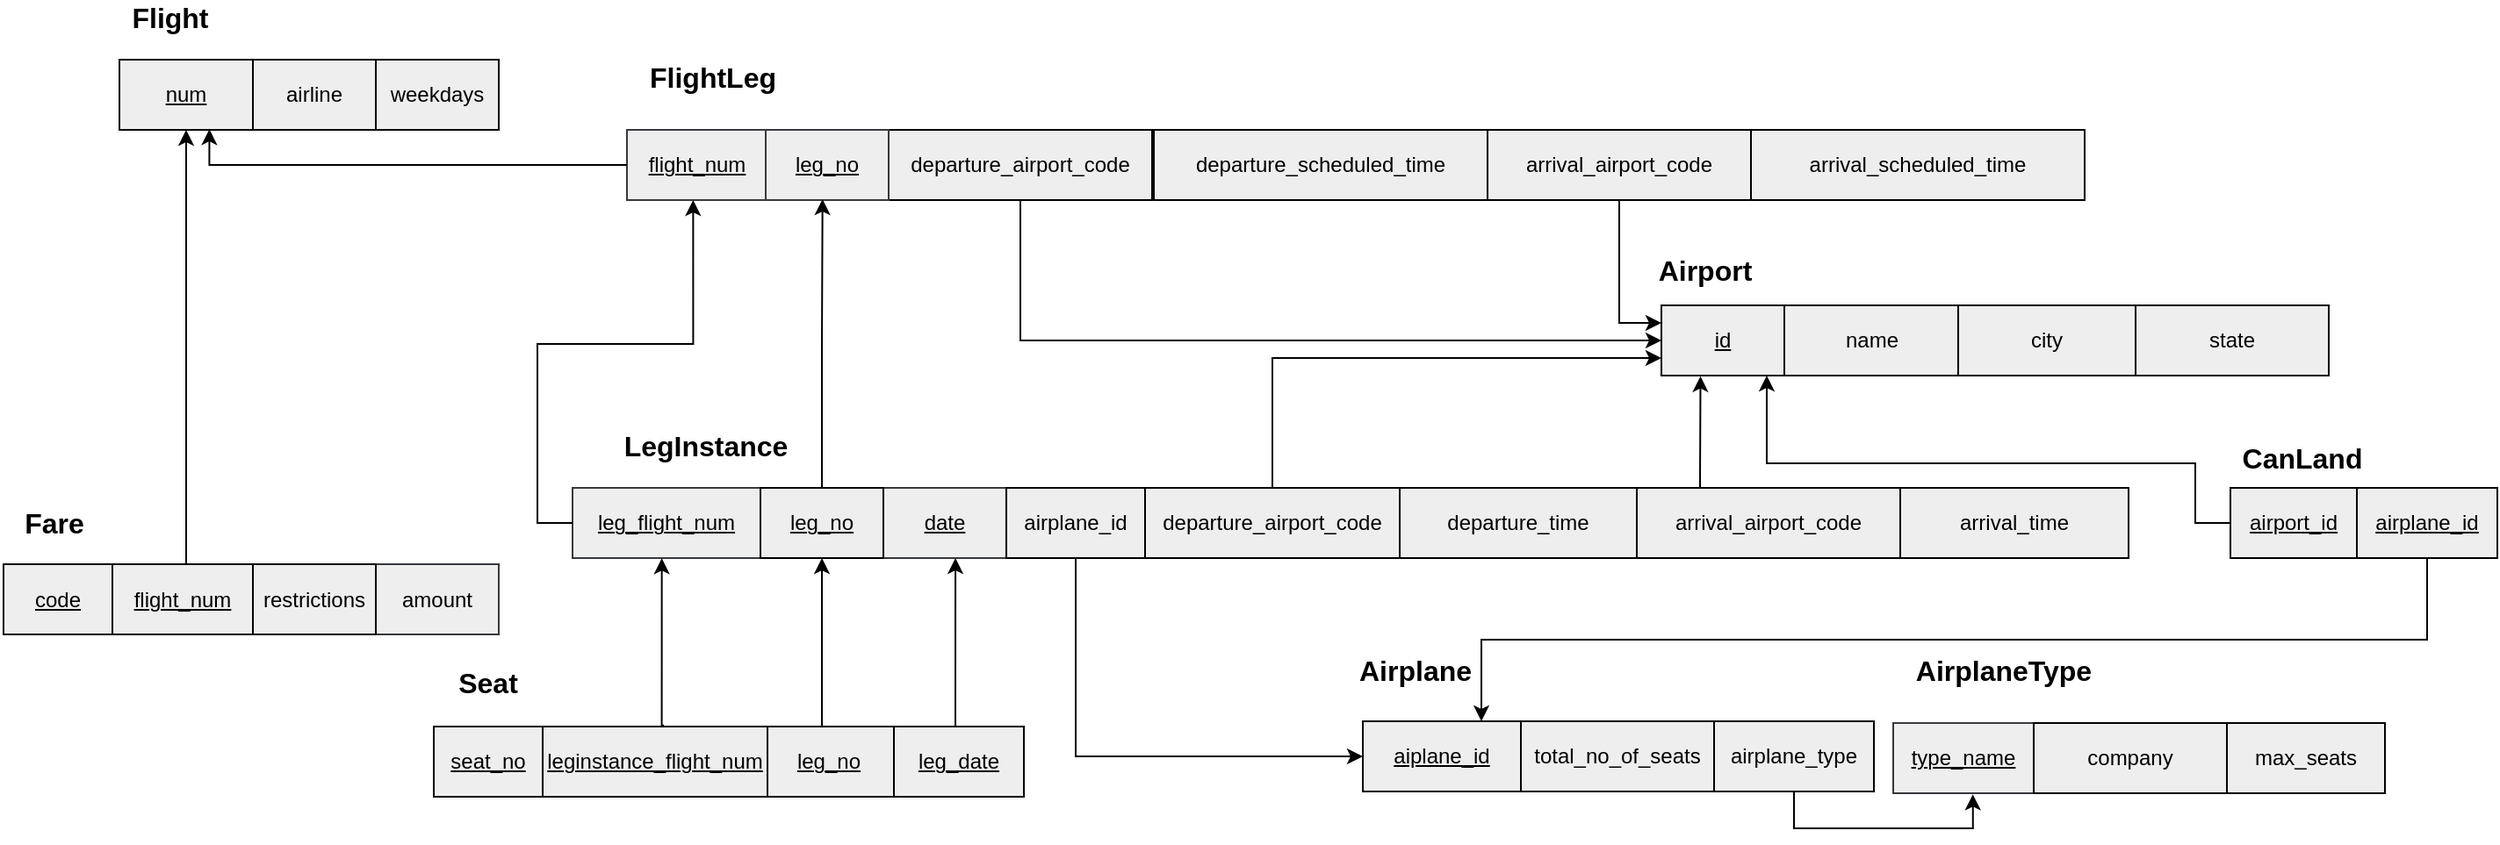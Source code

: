 <mxfile version="14.5.1" type="device"><diagram id="4zhIVTZfI1xXDuRxT4xL" name="Page-1"><mxGraphModel dx="1086" dy="806" grid="1" gridSize="10" guides="1" tooltips="1" connect="1" arrows="1" fold="1" page="1" pageScale="1" pageWidth="1500" pageHeight="600" math="0" shadow="0"><root><mxCell id="0"/><mxCell id="1" parent="0"/><mxCell id="huirFuxIQTQdP_Cwgz9y-1" value="" style="shape=table;html=1;whiteSpace=wrap;startSize=0;container=1;collapsible=0;childLayout=tableLayout;fillColor=#eeeeee;strokeColor=#36393d;" parent="1" vertex="1"><mxGeometry x="1118" y="452" width="80" height="40" as="geometry"/></mxCell><mxCell id="huirFuxIQTQdP_Cwgz9y-2" value="" style="shape=partialRectangle;html=1;whiteSpace=wrap;collapsible=0;dropTarget=0;pointerEvents=0;fillColor=none;top=0;left=0;bottom=0;right=0;points=[[0,0.5],[1,0.5]];portConstraint=eastwest;" parent="huirFuxIQTQdP_Cwgz9y-1" vertex="1"><mxGeometry width="80" height="40" as="geometry"/></mxCell><mxCell id="huirFuxIQTQdP_Cwgz9y-3" value="&lt;u&gt;type_name&lt;/u&gt;" style="shape=partialRectangle;html=1;whiteSpace=wrap;connectable=0;fillColor=none;top=0;left=0;bottom=0;right=0;overflow=hidden;" parent="huirFuxIQTQdP_Cwgz9y-2" vertex="1"><mxGeometry width="80" height="40" as="geometry"/></mxCell><mxCell id="huirFuxIQTQdP_Cwgz9y-4" value="&lt;span style=&quot;font-size: 16px&quot;&gt;&lt;b&gt;AirplaneType&lt;/b&gt;&lt;/span&gt;" style="text;html=1;strokeColor=none;fillColor=none;align=center;verticalAlign=middle;whiteSpace=wrap;rounded=0;" parent="1" vertex="1"><mxGeometry x="1116" y="412" width="130" height="20" as="geometry"/></mxCell><mxCell id="huirFuxIQTQdP_Cwgz9y-5" value="&lt;span style=&quot;font-size: 16px&quot;&gt;&lt;b&gt;Airport&lt;/b&gt;&lt;/span&gt;" style="text;html=1;strokeColor=none;fillColor=none;align=center;verticalAlign=middle;whiteSpace=wrap;rounded=0;" parent="1" vertex="1"><mxGeometry x="936" y="184" width="150" height="20" as="geometry"/></mxCell><mxCell id="huirFuxIQTQdP_Cwgz9y-6" value="name" style="rounded=0;whiteSpace=wrap;html=1;strokeColor=#000000;fillColor=#EEEEEE;" parent="1" vertex="1"><mxGeometry x="1056" y="214" width="100" height="40" as="geometry"/></mxCell><mxCell id="huirFuxIQTQdP_Cwgz9y-7" value="&lt;u&gt;id&lt;/u&gt;" style="rounded=0;whiteSpace=wrap;html=1;strokeColor=#000000;fillColor=#EEEEEE;" parent="1" vertex="1"><mxGeometry x="986" y="214" width="70" height="40" as="geometry"/></mxCell><mxCell id="huirFuxIQTQdP_Cwgz9y-8" value="city" style="rounded=0;whiteSpace=wrap;html=1;strokeColor=#000000;fillColor=#EEEEEE;" parent="1" vertex="1"><mxGeometry x="1155" y="214" width="101" height="40" as="geometry"/></mxCell><mxCell id="huirFuxIQTQdP_Cwgz9y-9" value="state" style="rounded=0;whiteSpace=wrap;html=1;strokeColor=#000000;fillColor=#EEEEEE;" parent="1" vertex="1"><mxGeometry x="1256" y="214" width="110" height="40" as="geometry"/></mxCell><mxCell id="huirFuxIQTQdP_Cwgz9y-10" value="company" style="rounded=0;whiteSpace=wrap;html=1;strokeColor=#000000;fillColor=#EEEEEE;" parent="1" vertex="1"><mxGeometry x="1198" y="452" width="110" height="40" as="geometry"/></mxCell><mxCell id="huirFuxIQTQdP_Cwgz9y-11" value="max_seats" style="rounded=0;whiteSpace=wrap;html=1;strokeColor=#000000;fillColor=#EEEEEE;" parent="1" vertex="1"><mxGeometry x="1308" y="452" width="90" height="40" as="geometry"/></mxCell><mxCell id="huirFuxIQTQdP_Cwgz9y-18" value="&lt;span style=&quot;font-size: 16px&quot;&gt;&lt;b&gt;LegInstance&lt;/b&gt;&lt;/span&gt;" style="text;html=1;strokeColor=none;fillColor=none;align=center;verticalAlign=middle;whiteSpace=wrap;rounded=0;" parent="1" vertex="1"><mxGeometry x="392" y="284" width="100" height="20" as="geometry"/></mxCell><mxCell id="huirFuxIQTQdP_Cwgz9y-22" value="" style="shape=table;html=1;whiteSpace=wrap;startSize=0;container=1;collapsible=0;childLayout=tableLayout;fillColor=#eeeeee;strokeColor=#36393d;" parent="1" vertex="1"><mxGeometry x="543" y="318" width="70" height="40" as="geometry"/></mxCell><mxCell id="huirFuxIQTQdP_Cwgz9y-23" value="" style="shape=partialRectangle;html=1;whiteSpace=wrap;collapsible=0;dropTarget=0;pointerEvents=0;fillColor=none;top=0;left=0;bottom=0;right=0;points=[[0,0.5],[1,0.5]];portConstraint=eastwest;" parent="huirFuxIQTQdP_Cwgz9y-22" vertex="1"><mxGeometry width="70" height="40" as="geometry"/></mxCell><mxCell id="huirFuxIQTQdP_Cwgz9y-24" value="&lt;u&gt;date&lt;/u&gt;" style="shape=partialRectangle;html=1;whiteSpace=wrap;connectable=0;fillColor=none;top=0;left=0;bottom=0;right=0;overflow=hidden;" parent="huirFuxIQTQdP_Cwgz9y-23" vertex="1"><mxGeometry width="70" height="40" as="geometry"/></mxCell><mxCell id="huirFuxIQTQdP_Cwgz9y-25" value="&lt;span style=&quot;font-size: 16px&quot;&gt;&lt;b&gt;FlightLeg&lt;/b&gt;&lt;/span&gt;" style="text;html=1;strokeColor=none;fillColor=none;align=center;verticalAlign=middle;whiteSpace=wrap;rounded=0;" parent="1" vertex="1"><mxGeometry x="356" y="74" width="180" height="20" as="geometry"/></mxCell><mxCell id="huirFuxIQTQdP_Cwgz9y-123" style="edgeStyle=orthogonalEdgeStyle;rounded=0;orthogonalLoop=1;jettySize=auto;html=1;exitX=0.5;exitY=1;exitDx=0;exitDy=0;entryX=0;entryY=0.5;entryDx=0;entryDy=0;" parent="1" source="huirFuxIQTQdP_Cwgz9y-26" target="huirFuxIQTQdP_Cwgz9y-7" edge="1"><mxGeometry relative="1" as="geometry"/></mxCell><mxCell id="huirFuxIQTQdP_Cwgz9y-26" value="departure_airport_code" style="rounded=0;whiteSpace=wrap;html=1;strokeColor=#000000;fillColor=#EEEEEE;" parent="1" vertex="1"><mxGeometry x="546" y="114" width="150" height="40" as="geometry"/></mxCell><mxCell id="huirFuxIQTQdP_Cwgz9y-29" value="total_no_of_seats" style="rounded=0;whiteSpace=wrap;html=1;strokeColor=#000000;fillColor=#EEEEEE;" parent="1" vertex="1"><mxGeometry x="906" y="451" width="110" height="40" as="geometry"/></mxCell><mxCell id="huirFuxIQTQdP_Cwgz9y-30" value="&lt;u&gt;aiplane_id&lt;/u&gt;" style="rounded=0;whiteSpace=wrap;html=1;strokeColor=#000000;fillColor=#EEEEEE;" parent="1" vertex="1"><mxGeometry x="816" y="451" width="90" height="40" as="geometry"/></mxCell><mxCell id="huirFuxIQTQdP_Cwgz9y-114" style="edgeStyle=orthogonalEdgeStyle;rounded=0;orthogonalLoop=1;jettySize=auto;html=1;exitX=0.5;exitY=1;exitDx=0;exitDy=0;entryX=0.567;entryY=1.017;entryDx=0;entryDy=0;entryPerimeter=0;" parent="1" source="huirFuxIQTQdP_Cwgz9y-31" target="huirFuxIQTQdP_Cwgz9y-2" edge="1"><mxGeometry relative="1" as="geometry"/></mxCell><mxCell id="huirFuxIQTQdP_Cwgz9y-31" value="airplane_type" style="rounded=0;whiteSpace=wrap;html=1;strokeColor=#000000;fillColor=#EEEEEE;" parent="1" vertex="1"><mxGeometry x="1016" y="451" width="91" height="40" as="geometry"/></mxCell><mxCell id="huirFuxIQTQdP_Cwgz9y-33" value="&lt;span style=&quot;font-size: 16px&quot;&gt;&lt;b&gt;Airplane&lt;/b&gt;&lt;/span&gt;" style="text;html=1;strokeColor=none;fillColor=none;align=center;verticalAlign=middle;whiteSpace=wrap;rounded=0;" parent="1" vertex="1"><mxGeometry x="816" y="412" width="60" height="20" as="geometry"/></mxCell><mxCell id="huirFuxIQTQdP_Cwgz9y-36" value="" style="shape=table;html=1;whiteSpace=wrap;startSize=0;container=1;collapsible=0;childLayout=tableLayout;fillColor=#eeeeee;strokeColor=#36393d;" parent="1" vertex="1"><mxGeometry x="397" y="114" width="80" height="40" as="geometry"/></mxCell><mxCell id="huirFuxIQTQdP_Cwgz9y-37" value="" style="shape=partialRectangle;html=1;whiteSpace=wrap;collapsible=0;dropTarget=0;pointerEvents=0;fillColor=none;top=0;left=0;bottom=0;right=0;points=[[0,0.5],[1,0.5]];portConstraint=eastwest;" parent="huirFuxIQTQdP_Cwgz9y-36" vertex="1"><mxGeometry width="80" height="40" as="geometry"/></mxCell><mxCell id="huirFuxIQTQdP_Cwgz9y-38" value="&lt;u&gt;flight_num&lt;/u&gt;" style="shape=partialRectangle;html=1;whiteSpace=wrap;connectable=0;fillColor=none;top=0;left=0;bottom=0;right=0;overflow=hidden;" parent="huirFuxIQTQdP_Cwgz9y-37" vertex="1"><mxGeometry width="80" height="40" as="geometry"/></mxCell><mxCell id="huirFuxIQTQdP_Cwgz9y-122" style="edgeStyle=orthogonalEdgeStyle;rounded=0;orthogonalLoop=1;jettySize=auto;html=1;exitX=0.5;exitY=1;exitDx=0;exitDy=0;entryX=0;entryY=0.25;entryDx=0;entryDy=0;" parent="1" source="huirFuxIQTQdP_Cwgz9y-39" target="huirFuxIQTQdP_Cwgz9y-7" edge="1"><mxGeometry relative="1" as="geometry"/></mxCell><mxCell id="huirFuxIQTQdP_Cwgz9y-39" value="arrival_airport_code" style="rounded=0;whiteSpace=wrap;html=1;strokeColor=#000000;fillColor=#EEEEEE;" parent="1" vertex="1"><mxGeometry x="887" y="114" width="150" height="40" as="geometry"/></mxCell><mxCell id="huirFuxIQTQdP_Cwgz9y-40" value="departure_scheduled_time" style="rounded=0;whiteSpace=wrap;html=1;strokeColor=#000000;fillColor=#EEEEEE;" parent="1" vertex="1"><mxGeometry x="697" y="114" width="190" height="40" as="geometry"/></mxCell><mxCell id="huirFuxIQTQdP_Cwgz9y-41" value="arrival_scheduled_time" style="rounded=0;whiteSpace=wrap;html=1;strokeColor=#000000;fillColor=#EEEEEE;" parent="1" vertex="1"><mxGeometry x="1037" y="114" width="190" height="40" as="geometry"/></mxCell><mxCell id="huirFuxIQTQdP_Cwgz9y-42" value="" style="shape=table;html=1;whiteSpace=wrap;startSize=0;container=1;collapsible=0;childLayout=tableLayout;fillColor=#eeeeee;strokeColor=#36393d;" parent="1" vertex="1"><mxGeometry x="476" y="114" width="70" height="40" as="geometry"/></mxCell><mxCell id="huirFuxIQTQdP_Cwgz9y-43" value="" style="shape=partialRectangle;html=1;whiteSpace=wrap;collapsible=0;dropTarget=0;pointerEvents=0;fillColor=none;top=0;left=0;bottom=0;right=0;points=[[0,0.5],[1,0.5]];portConstraint=eastwest;" parent="huirFuxIQTQdP_Cwgz9y-42" vertex="1"><mxGeometry width="70" height="40" as="geometry"/></mxCell><mxCell id="huirFuxIQTQdP_Cwgz9y-44" value="&lt;u&gt;leg_no&lt;/u&gt;" style="shape=partialRectangle;html=1;whiteSpace=wrap;connectable=0;fillColor=none;top=0;left=0;bottom=0;right=0;overflow=hidden;" parent="huirFuxIQTQdP_Cwgz9y-43" vertex="1"><mxGeometry width="70" height="40" as="geometry"/></mxCell><mxCell id="huirFuxIQTQdP_Cwgz9y-124" style="edgeStyle=orthogonalEdgeStyle;rounded=0;orthogonalLoop=1;jettySize=auto;html=1;exitX=0.5;exitY=0;exitDx=0;exitDy=0;entryX=0;entryY=0.75;entryDx=0;entryDy=0;" parent="1" source="huirFuxIQTQdP_Cwgz9y-45" target="huirFuxIQTQdP_Cwgz9y-7" edge="1"><mxGeometry relative="1" as="geometry"/></mxCell><mxCell id="huirFuxIQTQdP_Cwgz9y-45" value="departure_airport_code" style="rounded=0;whiteSpace=wrap;html=1;strokeColor=#000000;fillColor=#EEEEEE;" parent="1" vertex="1"><mxGeometry x="692" y="318" width="145" height="40" as="geometry"/></mxCell><mxCell id="huirFuxIQTQdP_Cwgz9y-46" value="" style="shape=table;html=1;whiteSpace=wrap;startSize=0;container=1;collapsible=0;childLayout=tableLayout;fillColor=#eeeeee;strokeColor=#36393d;" parent="1" vertex="1"><mxGeometry x="366" y="318" width="107" height="40" as="geometry"/></mxCell><mxCell id="huirFuxIQTQdP_Cwgz9y-47" value="" style="shape=partialRectangle;html=1;whiteSpace=wrap;collapsible=0;dropTarget=0;pointerEvents=0;fillColor=none;top=0;left=0;bottom=0;right=0;points=[[0,0.5],[1,0.5]];portConstraint=eastwest;" parent="huirFuxIQTQdP_Cwgz9y-46" vertex="1"><mxGeometry width="107" height="40" as="geometry"/></mxCell><mxCell id="huirFuxIQTQdP_Cwgz9y-48" value="&lt;u&gt;leg_flight_num&lt;/u&gt;" style="shape=partialRectangle;html=1;whiteSpace=wrap;connectable=0;fillColor=none;top=0;left=0;bottom=0;right=0;overflow=hidden;" parent="huirFuxIQTQdP_Cwgz9y-47" vertex="1"><mxGeometry width="107" height="40" as="geometry"/></mxCell><mxCell id="huirFuxIQTQdP_Cwgz9y-125" style="edgeStyle=orthogonalEdgeStyle;rounded=0;orthogonalLoop=1;jettySize=auto;html=1;entryX=0.318;entryY=1.009;entryDx=0;entryDy=0;exitX=0.25;exitY=0;exitDx=0;exitDy=0;entryPerimeter=0;" parent="1" target="huirFuxIQTQdP_Cwgz9y-7" edge="1" source="huirFuxIQTQdP_Cwgz9y-49"><mxGeometry relative="1" as="geometry"><mxPoint x="1021" y="315" as="sourcePoint"/><Array as="points"><mxPoint x="1008" y="318"/><mxPoint x="1008" y="315"/><mxPoint x="1008" y="315"/></Array></mxGeometry></mxCell><mxCell id="huirFuxIQTQdP_Cwgz9y-49" value="arrival_airport_code" style="rounded=0;whiteSpace=wrap;html=1;strokeColor=#000000;fillColor=#EEEEEE;" parent="1" vertex="1"><mxGeometry x="972" y="318" width="150" height="40" as="geometry"/></mxCell><mxCell id="huirFuxIQTQdP_Cwgz9y-50" value="departure_time" style="rounded=0;whiteSpace=wrap;html=1;strokeColor=#000000;fillColor=#EEEEEE;" parent="1" vertex="1"><mxGeometry x="837" y="318" width="135" height="40" as="geometry"/></mxCell><mxCell id="huirFuxIQTQdP_Cwgz9y-51" value="arrival_time" style="rounded=0;whiteSpace=wrap;html=1;strokeColor=#000000;fillColor=#EEEEEE;" parent="1" vertex="1"><mxGeometry x="1122" y="318" width="130" height="40" as="geometry"/></mxCell><mxCell id="huirFuxIQTQdP_Cwgz9y-115" style="edgeStyle=orthogonalEdgeStyle;rounded=0;orthogonalLoop=1;jettySize=auto;html=1;exitX=0.5;exitY=0;exitDx=0;exitDy=0;entryX=0.462;entryY=0.988;entryDx=0;entryDy=0;entryPerimeter=0;" parent="1" source="huirFuxIQTQdP_Cwgz9y-52" target="huirFuxIQTQdP_Cwgz9y-43" edge="1"><mxGeometry relative="1" as="geometry"/></mxCell><mxCell id="huirFuxIQTQdP_Cwgz9y-52" value="&lt;u&gt;leg_no&lt;/u&gt;" style="rounded=0;whiteSpace=wrap;html=1;strokeColor=#000000;fillColor=#EEEEEE;" parent="1" vertex="1"><mxGeometry x="473" y="318" width="70" height="40" as="geometry"/></mxCell><mxCell id="huirFuxIQTQdP_Cwgz9y-54" value="&lt;span style=&quot;font-size: 16px&quot;&gt;&lt;b&gt;Seat&lt;/b&gt;&lt;/span&gt;" style="text;html=1;strokeColor=none;fillColor=none;align=center;verticalAlign=middle;whiteSpace=wrap;rounded=0;" parent="1" vertex="1"><mxGeometry x="287" y="419" width="62" height="20" as="geometry"/></mxCell><mxCell id="huirFuxIQTQdP_Cwgz9y-58" value="&lt;u&gt;seat_no&lt;/u&gt;" style="rounded=0;whiteSpace=wrap;html=1;strokeColor=#000000;fillColor=#EEEEEE;" parent="1" vertex="1"><mxGeometry x="287" y="454" width="62" height="40" as="geometry"/></mxCell><mxCell id="huirFuxIQTQdP_Cwgz9y-128" style="edgeStyle=orthogonalEdgeStyle;rounded=0;orthogonalLoop=1;jettySize=auto;html=1;exitX=0.5;exitY=0;exitDx=0;exitDy=0;entryX=0.586;entryY=1;entryDx=0;entryDy=0;entryPerimeter=0;" parent="1" source="huirFuxIQTQdP_Cwgz9y-65" target="huirFuxIQTQdP_Cwgz9y-23" edge="1"><mxGeometry relative="1" as="geometry"><Array as="points"><mxPoint x="584" y="454"/></Array></mxGeometry></mxCell><mxCell id="huirFuxIQTQdP_Cwgz9y-65" value="&lt;u&gt;leg_date&lt;/u&gt;" style="rounded=0;whiteSpace=wrap;html=1;strokeColor=#000000;fillColor=#EEEEEE;" parent="1" vertex="1"><mxGeometry x="549" y="454" width="74" height="40" as="geometry"/></mxCell><mxCell id="huirFuxIQTQdP_Cwgz9y-66" value="&lt;span style=&quot;font-size: 16px&quot;&gt;&lt;b&gt;Fare&lt;/b&gt;&lt;/span&gt;" style="text;html=1;strokeColor=none;fillColor=none;align=center;verticalAlign=middle;whiteSpace=wrap;rounded=0;" parent="1" vertex="1"><mxGeometry x="40" y="327.5" width="62" height="20" as="geometry"/></mxCell><mxCell id="huirFuxIQTQdP_Cwgz9y-67" value="" style="shape=table;html=1;whiteSpace=wrap;startSize=0;container=1;collapsible=0;childLayout=tableLayout;fillColor=#eeeeee;strokeColor=#36393d;" parent="1" vertex="1"><mxGeometry x="254" y="361.5" width="70" height="40" as="geometry"/></mxCell><mxCell id="huirFuxIQTQdP_Cwgz9y-68" value="" style="shape=partialRectangle;html=1;whiteSpace=wrap;collapsible=0;dropTarget=0;pointerEvents=0;fillColor=none;top=0;left=0;bottom=0;right=0;points=[[0,0.5],[1,0.5]];portConstraint=eastwest;" parent="huirFuxIQTQdP_Cwgz9y-67" vertex="1"><mxGeometry width="70" height="40" as="geometry"/></mxCell><mxCell id="huirFuxIQTQdP_Cwgz9y-69" value="amount" style="shape=partialRectangle;html=1;whiteSpace=wrap;connectable=0;fillColor=none;top=0;left=0;bottom=0;right=0;overflow=hidden;" parent="huirFuxIQTQdP_Cwgz9y-68" vertex="1"><mxGeometry width="70" height="40" as="geometry"/></mxCell><mxCell id="huirFuxIQTQdP_Cwgz9y-70" value="&lt;u&gt;code&lt;/u&gt;" style="rounded=0;whiteSpace=wrap;html=1;strokeColor=#000000;fillColor=#EEEEEE;" parent="1" vertex="1"><mxGeometry x="42" y="361.5" width="62" height="40" as="geometry"/></mxCell><mxCell id="huirFuxIQTQdP_Cwgz9y-74" value="restrictions" style="rounded=0;whiteSpace=wrap;html=1;strokeColor=#000000;fillColor=#EEEEEE;" parent="1" vertex="1"><mxGeometry x="184" y="361.5" width="70" height="40" as="geometry"/></mxCell><mxCell id="huirFuxIQTQdP_Cwgz9y-75" value="&lt;span style=&quot;font-size: 16px&quot;&gt;&lt;b&gt;Flight&lt;/b&gt;&lt;/span&gt;" style="text;html=1;strokeColor=none;fillColor=none;align=center;verticalAlign=middle;whiteSpace=wrap;rounded=0;" parent="1" vertex="1"><mxGeometry x="106" y="40" width="62" height="20" as="geometry"/></mxCell><mxCell id="huirFuxIQTQdP_Cwgz9y-79" value="&lt;u&gt;num&lt;/u&gt;" style="rounded=0;whiteSpace=wrap;html=1;strokeColor=#000000;fillColor=#EEEEEE;" parent="1" vertex="1"><mxGeometry x="108" y="74" width="76" height="40" as="geometry"/></mxCell><mxCell id="huirFuxIQTQdP_Cwgz9y-99" value="airline" style="rounded=0;whiteSpace=wrap;html=1;strokeColor=#000000;fillColor=#EEEEEE;" parent="1" vertex="1"><mxGeometry x="184" y="74" width="70" height="40" as="geometry"/></mxCell><mxCell id="huirFuxIQTQdP_Cwgz9y-100" value="weekdays" style="rounded=0;whiteSpace=wrap;html=1;strokeColor=#000000;fillColor=#EEEEEE;" parent="1" vertex="1"><mxGeometry x="254" y="74" width="70" height="40" as="geometry"/></mxCell><mxCell id="huirFuxIQTQdP_Cwgz9y-112" style="edgeStyle=orthogonalEdgeStyle;rounded=0;orthogonalLoop=1;jettySize=auto;html=1;exitX=0;exitY=0.5;exitDx=0;exitDy=0;entryX=0.674;entryY=0.99;entryDx=0;entryDy=0;entryPerimeter=0;" parent="1" source="huirFuxIQTQdP_Cwgz9y-37" target="huirFuxIQTQdP_Cwgz9y-79" edge="1"><mxGeometry relative="1" as="geometry"/></mxCell><mxCell id="huirFuxIQTQdP_Cwgz9y-130" style="edgeStyle=orthogonalEdgeStyle;rounded=0;orthogonalLoop=1;jettySize=auto;html=1;exitX=0.5;exitY=0;exitDx=0;exitDy=0;entryX=0.5;entryY=1;entryDx=0;entryDy=0;" parent="1" source="huirFuxIQTQdP_Cwgz9y-129" target="huirFuxIQTQdP_Cwgz9y-52" edge="1"><mxGeometry relative="1" as="geometry"><Array as="points"><mxPoint x="508" y="454"/></Array></mxGeometry></mxCell><mxCell id="huirFuxIQTQdP_Cwgz9y-129" value="&lt;u&gt;leg_no&lt;/u&gt;" style="rounded=0;whiteSpace=wrap;html=1;strokeColor=#000000;fillColor=#EEEEEE;" parent="1" vertex="1"><mxGeometry x="475" y="454" width="74" height="40" as="geometry"/></mxCell><mxCell id="huirFuxIQTQdP_Cwgz9y-137" style="edgeStyle=orthogonalEdgeStyle;rounded=0;orthogonalLoop=1;jettySize=auto;html=1;entryX=0.475;entryY=1.004;entryDx=0;entryDy=0;entryPerimeter=0;exitX=0.539;exitY=-0.017;exitDx=0;exitDy=0;exitPerimeter=0;" parent="1" target="huirFuxIQTQdP_Cwgz9y-47" edge="1" source="huirFuxIQTQdP_Cwgz9y-131"><mxGeometry relative="1" as="geometry"><mxPoint x="417" y="444" as="sourcePoint"/><Array as="points"><mxPoint x="417" y="453"/></Array></mxGeometry></mxCell><mxCell id="huirFuxIQTQdP_Cwgz9y-131" value="&lt;u&gt;leginstance_flight_num&lt;/u&gt;" style="rounded=0;whiteSpace=wrap;html=1;strokeColor=#000000;fillColor=#EEEEEE;" parent="1" vertex="1"><mxGeometry x="349" y="454" width="128" height="40" as="geometry"/></mxCell><mxCell id="huirFuxIQTQdP_Cwgz9y-140" style="edgeStyle=orthogonalEdgeStyle;rounded=0;orthogonalLoop=1;jettySize=auto;html=1;exitX=0.5;exitY=0;exitDx=0;exitDy=0;entryX=0.5;entryY=1;entryDx=0;entryDy=0;" parent="1" source="huirFuxIQTQdP_Cwgz9y-134" target="huirFuxIQTQdP_Cwgz9y-79" edge="1"><mxGeometry relative="1" as="geometry"><Array as="points"><mxPoint x="146" y="362"/></Array></mxGeometry></mxCell><mxCell id="huirFuxIQTQdP_Cwgz9y-134" value="&lt;u&gt;flight_num&lt;/u&gt;" style="rounded=0;whiteSpace=wrap;html=1;strokeColor=#000000;fillColor=#EEEEEE;" parent="1" vertex="1"><mxGeometry x="104" y="361.5" width="80" height="40" as="geometry"/></mxCell><mxCell id="huirFuxIQTQdP_Cwgz9y-139" style="edgeStyle=orthogonalEdgeStyle;rounded=0;orthogonalLoop=1;jettySize=auto;html=1;exitX=0;exitY=0.5;exitDx=0;exitDy=0;entryX=0.471;entryY=1;entryDx=0;entryDy=0;entryPerimeter=0;" parent="1" source="huirFuxIQTQdP_Cwgz9y-47" target="huirFuxIQTQdP_Cwgz9y-37" edge="1"><mxGeometry relative="1" as="geometry"/></mxCell><mxCell id="paW47kCBAJIbTAX1ul9o-11" style="edgeStyle=orthogonalEdgeStyle;rounded=0;orthogonalLoop=1;jettySize=auto;html=1;exitX=0;exitY=0.5;exitDx=0;exitDy=0;" parent="1" source="paW47kCBAJIbTAX1ul9o-8" edge="1"><mxGeometry relative="1" as="geometry"><mxPoint x="1046" y="254" as="targetPoint"/><Array as="points"><mxPoint x="1290" y="338"/><mxPoint x="1290" y="304"/><mxPoint x="1046" y="304"/></Array></mxGeometry></mxCell><mxCell id="paW47kCBAJIbTAX1ul9o-8" value="&lt;u&gt;airport_id&lt;/u&gt;" style="rounded=0;whiteSpace=wrap;html=1;strokeColor=#000000;fillColor=#EEEEEE;" parent="1" vertex="1"><mxGeometry x="1310" y="318" width="72" height="40" as="geometry"/></mxCell><mxCell id="paW47kCBAJIbTAX1ul9o-12" style="edgeStyle=orthogonalEdgeStyle;rounded=0;orthogonalLoop=1;jettySize=auto;html=1;exitX=0.5;exitY=1;exitDx=0;exitDy=0;entryX=0.75;entryY=0;entryDx=0;entryDy=0;" parent="1" source="paW47kCBAJIbTAX1ul9o-9" target="huirFuxIQTQdP_Cwgz9y-30" edge="1"><mxGeometry relative="1" as="geometry"><mxPoint x="886" y="444" as="targetPoint"/></mxGeometry></mxCell><mxCell id="paW47kCBAJIbTAX1ul9o-9" value="&lt;u&gt;airplane_id&lt;/u&gt;" style="rounded=0;whiteSpace=wrap;html=1;strokeColor=#000000;fillColor=#EEEEEE;" parent="1" vertex="1"><mxGeometry x="1382" y="318" width="80" height="40" as="geometry"/></mxCell><mxCell id="paW47kCBAJIbTAX1ul9o-10" value="&lt;span style=&quot;font-size: 16px&quot;&gt;&lt;b&gt;CanLand&lt;/b&gt;&lt;/span&gt;" style="text;html=1;strokeColor=none;fillColor=none;align=center;verticalAlign=middle;whiteSpace=wrap;rounded=0;" parent="1" vertex="1"><mxGeometry x="1320" y="291" width="62" height="20" as="geometry"/></mxCell><mxCell id="paW47kCBAJIbTAX1ul9o-15" style="edgeStyle=orthogonalEdgeStyle;rounded=0;orthogonalLoop=1;jettySize=auto;html=1;exitX=0.5;exitY=1;exitDx=0;exitDy=0;entryX=0;entryY=0.5;entryDx=0;entryDy=0;" parent="1" source="paW47kCBAJIbTAX1ul9o-13" target="huirFuxIQTQdP_Cwgz9y-30" edge="1"><mxGeometry relative="1" as="geometry"><Array as="points"><mxPoint x="653" y="471"/></Array></mxGeometry></mxCell><mxCell id="paW47kCBAJIbTAX1ul9o-13" value="airplane_id" style="rounded=0;whiteSpace=wrap;html=1;strokeColor=#000000;fillColor=#EEEEEE;" parent="1" vertex="1"><mxGeometry x="613" y="318" width="79" height="40" as="geometry"/></mxCell></root></mxGraphModel></diagram></mxfile>